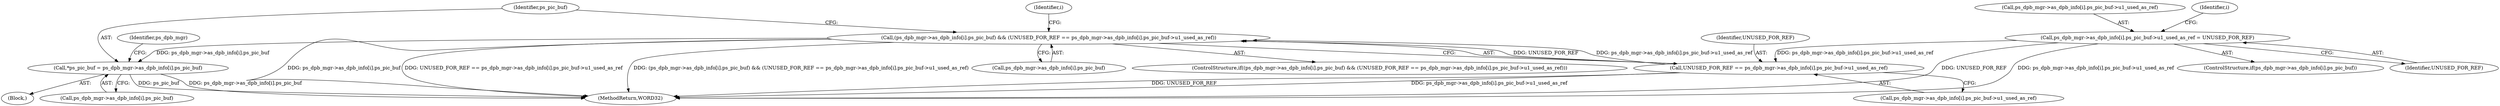 digraph "0_Android_913d9e8d93d6b81bb8eac3fc2c1426651f5b259d_0@pointer" {
"1001215" [label="(Call,(ps_dpb_mgr->as_dpb_info[i].ps_pic_buf) && (UNUSED_FOR_REF == ps_dpb_mgr->as_dpb_info[i].ps_pic_buf->u1_used_as_ref))"];
"1001223" [label="(Call,UNUSED_FOR_REF == ps_dpb_mgr->as_dpb_info[i].ps_pic_buf->u1_used_as_ref)"];
"1000478" [label="(Call,ps_dpb_mgr->as_dpb_info[i].ps_pic_buf->u1_used_as_ref = UNUSED_FOR_REF)"];
"1001236" [label="(Call,*ps_pic_buf = ps_dpb_mgr->as_dpb_info[i].ps_pic_buf)"];
"1001224" [label="(Identifier,UNUSED_FOR_REF)"];
"1001215" [label="(Call,(ps_dpb_mgr->as_dpb_info[i].ps_pic_buf) && (UNUSED_FOR_REF == ps_dpb_mgr->as_dpb_info[i].ps_pic_buf->u1_used_as_ref))"];
"1001223" [label="(Call,UNUSED_FOR_REF == ps_dpb_mgr->as_dpb_info[i].ps_pic_buf->u1_used_as_ref)"];
"1000479" [label="(Call,ps_dpb_mgr->as_dpb_info[i].ps_pic_buf->u1_used_as_ref)"];
"1001212" [label="(Identifier,i)"];
"1001238" [label="(Call,ps_dpb_mgr->as_dpb_info[i].ps_pic_buf)"];
"1001216" [label="(Call,ps_dpb_mgr->as_dpb_info[i].ps_pic_buf)"];
"1001297" [label="(MethodReturn,WORD32)"];
"1001214" [label="(ControlStructure,if((ps_dpb_mgr->as_dpb_info[i].ps_pic_buf) && (UNUSED_FOR_REF == ps_dpb_mgr->as_dpb_info[i].ps_pic_buf->u1_used_as_ref)))"];
"1000478" [label="(Call,ps_dpb_mgr->as_dpb_info[i].ps_pic_buf->u1_used_as_ref = UNUSED_FOR_REF)"];
"1001225" [label="(Call,ps_dpb_mgr->as_dpb_info[i].ps_pic_buf->u1_used_as_ref)"];
"1000470" [label="(ControlStructure,if(ps_dpb_mgr->as_dpb_info[i].ps_pic_buf))"];
"1000468" [label="(Identifier,i)"];
"1001236" [label="(Call,*ps_pic_buf = ps_dpb_mgr->as_dpb_info[i].ps_pic_buf)"];
"1001234" [label="(Block,)"];
"1001247" [label="(Identifier,ps_dpb_mgr)"];
"1001237" [label="(Identifier,ps_pic_buf)"];
"1000488" [label="(Identifier,UNUSED_FOR_REF)"];
"1001215" -> "1001214"  [label="AST: "];
"1001215" -> "1001216"  [label="CFG: "];
"1001215" -> "1001223"  [label="CFG: "];
"1001216" -> "1001215"  [label="AST: "];
"1001223" -> "1001215"  [label="AST: "];
"1001237" -> "1001215"  [label="CFG: "];
"1001212" -> "1001215"  [label="CFG: "];
"1001215" -> "1001297"  [label="DDG: UNUSED_FOR_REF == ps_dpb_mgr->as_dpb_info[i].ps_pic_buf->u1_used_as_ref"];
"1001215" -> "1001297"  [label="DDG: (ps_dpb_mgr->as_dpb_info[i].ps_pic_buf) && (UNUSED_FOR_REF == ps_dpb_mgr->as_dpb_info[i].ps_pic_buf->u1_used_as_ref)"];
"1001215" -> "1001297"  [label="DDG: ps_dpb_mgr->as_dpb_info[i].ps_pic_buf"];
"1001223" -> "1001215"  [label="DDG: UNUSED_FOR_REF"];
"1001223" -> "1001215"  [label="DDG: ps_dpb_mgr->as_dpb_info[i].ps_pic_buf->u1_used_as_ref"];
"1001215" -> "1001236"  [label="DDG: ps_dpb_mgr->as_dpb_info[i].ps_pic_buf"];
"1001223" -> "1001225"  [label="CFG: "];
"1001224" -> "1001223"  [label="AST: "];
"1001225" -> "1001223"  [label="AST: "];
"1001223" -> "1001297"  [label="DDG: ps_dpb_mgr->as_dpb_info[i].ps_pic_buf->u1_used_as_ref"];
"1001223" -> "1001297"  [label="DDG: UNUSED_FOR_REF"];
"1000478" -> "1001223"  [label="DDG: ps_dpb_mgr->as_dpb_info[i].ps_pic_buf->u1_used_as_ref"];
"1000478" -> "1000470"  [label="AST: "];
"1000478" -> "1000488"  [label="CFG: "];
"1000479" -> "1000478"  [label="AST: "];
"1000488" -> "1000478"  [label="AST: "];
"1000468" -> "1000478"  [label="CFG: "];
"1000478" -> "1001297"  [label="DDG: UNUSED_FOR_REF"];
"1000478" -> "1001297"  [label="DDG: ps_dpb_mgr->as_dpb_info[i].ps_pic_buf->u1_used_as_ref"];
"1001236" -> "1001234"  [label="AST: "];
"1001236" -> "1001238"  [label="CFG: "];
"1001237" -> "1001236"  [label="AST: "];
"1001238" -> "1001236"  [label="AST: "];
"1001247" -> "1001236"  [label="CFG: "];
"1001236" -> "1001297"  [label="DDG: ps_dpb_mgr->as_dpb_info[i].ps_pic_buf"];
"1001236" -> "1001297"  [label="DDG: ps_pic_buf"];
}
